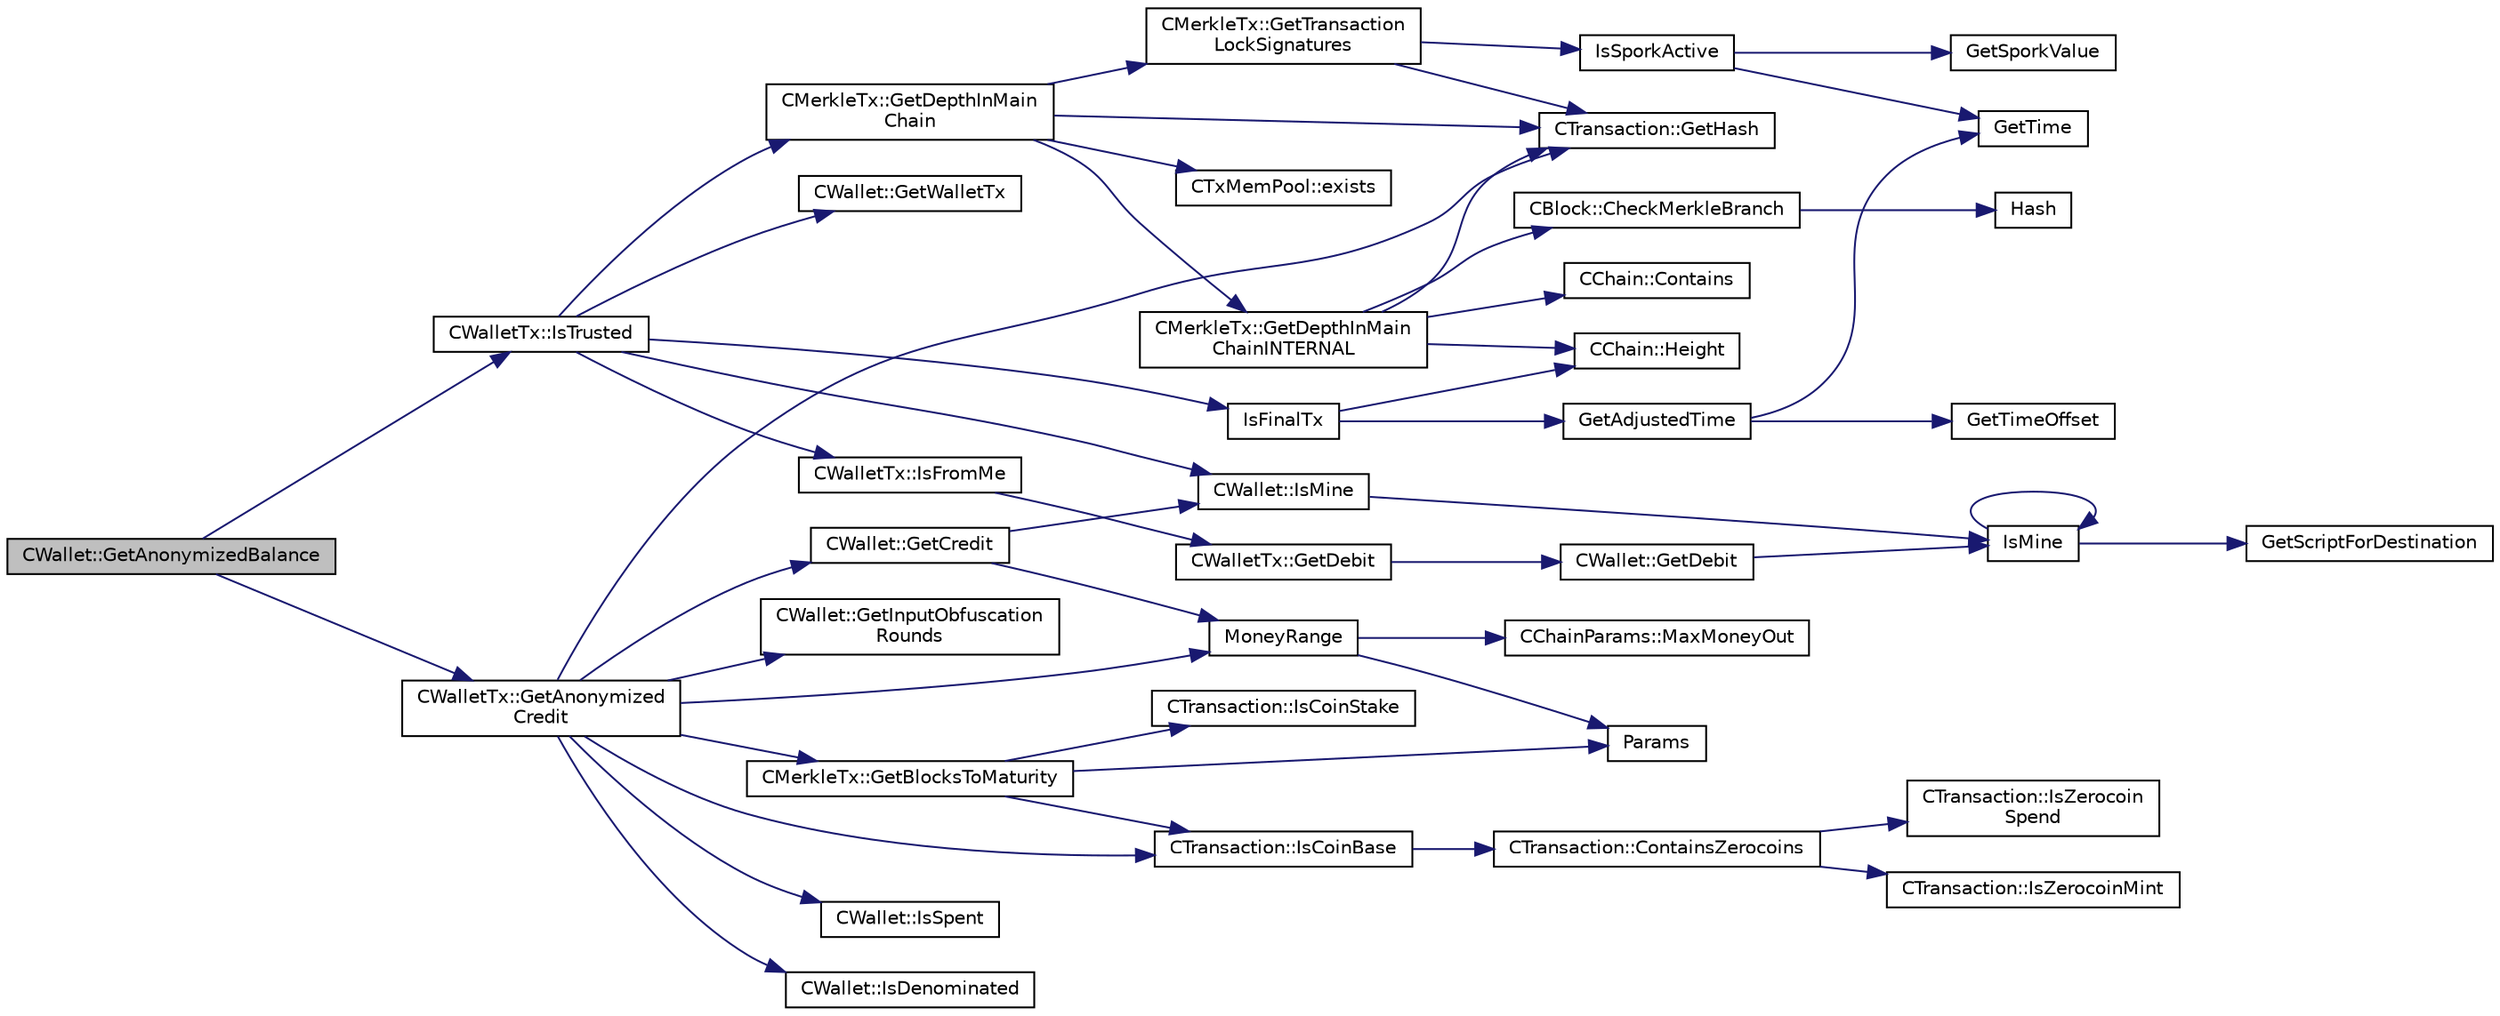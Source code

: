 digraph "CWallet::GetAnonymizedBalance"
{
  edge [fontname="Helvetica",fontsize="10",labelfontname="Helvetica",labelfontsize="10"];
  node [fontname="Helvetica",fontsize="10",shape=record];
  rankdir="LR";
  Node331 [label="CWallet::GetAnonymizedBalance",height=0.2,width=0.4,color="black", fillcolor="grey75", style="filled", fontcolor="black"];
  Node331 -> Node332 [color="midnightblue",fontsize="10",style="solid",fontname="Helvetica"];
  Node332 [label="CWalletTx::IsTrusted",height=0.2,width=0.4,color="black", fillcolor="white", style="filled",URL="$class_c_wallet_tx.html#a71efb0d5b5def8ae00a1d74b8741bfcb"];
  Node332 -> Node333 [color="midnightblue",fontsize="10",style="solid",fontname="Helvetica"];
  Node333 [label="IsFinalTx",height=0.2,width=0.4,color="black", fillcolor="white", style="filled",URL="$main_8cpp.html#adc332cd7ac94e639bb4239618341be19"];
  Node333 -> Node334 [color="midnightblue",fontsize="10",style="solid",fontname="Helvetica"];
  Node334 [label="CChain::Height",height=0.2,width=0.4,color="black", fillcolor="white", style="filled",URL="$class_c_chain.html#ad4758bc8872ce065a9579f77c3171d40",tooltip="Return the maximal height in the chain. "];
  Node333 -> Node335 [color="midnightblue",fontsize="10",style="solid",fontname="Helvetica"];
  Node335 [label="GetAdjustedTime",height=0.2,width=0.4,color="black", fillcolor="white", style="filled",URL="$timedata_8cpp.html#a09f81b9c7650f898cf3cf305b87547e6"];
  Node335 -> Node336 [color="midnightblue",fontsize="10",style="solid",fontname="Helvetica"];
  Node336 [label="GetTime",height=0.2,width=0.4,color="black", fillcolor="white", style="filled",URL="$utiltime_8cpp.html#a46fac5fba8ba905b5f9acb364f5d8c6f",tooltip="For unit testing. "];
  Node335 -> Node337 [color="midnightblue",fontsize="10",style="solid",fontname="Helvetica"];
  Node337 [label="GetTimeOffset",height=0.2,width=0.4,color="black", fillcolor="white", style="filled",URL="$timedata_8cpp.html#a50ca5344c75631267633f15cfe5e983e",tooltip="\"Never go to sea with two chronometers; take one or three.\" Our three time sources are: ..."];
  Node332 -> Node338 [color="midnightblue",fontsize="10",style="solid",fontname="Helvetica"];
  Node338 [label="CMerkleTx::GetDepthInMain\lChain",height=0.2,width=0.4,color="black", fillcolor="white", style="filled",URL="$class_c_merkle_tx.html#a5bf3a355593ecce5799de92d013149b1",tooltip="Return depth of transaction in blockchain: -1 : not in blockchain, and not in memory pool (conflicted..."];
  Node338 -> Node339 [color="midnightblue",fontsize="10",style="solid",fontname="Helvetica"];
  Node339 [label="CMerkleTx::GetDepthInMain\lChainINTERNAL",height=0.2,width=0.4,color="black", fillcolor="white", style="filled",URL="$class_c_merkle_tx.html#ada4285bcdc83c90dc5829d9902b1271c"];
  Node339 -> Node340 [color="midnightblue",fontsize="10",style="solid",fontname="Helvetica"];
  Node340 [label="CChain::Contains",height=0.2,width=0.4,color="black", fillcolor="white", style="filled",URL="$class_c_chain.html#af1786dc229c215dea7f727c11df2c8dc",tooltip="Efficiently check whether a block is present in this chain. "];
  Node339 -> Node341 [color="midnightblue",fontsize="10",style="solid",fontname="Helvetica"];
  Node341 [label="CBlock::CheckMerkleBranch",height=0.2,width=0.4,color="black", fillcolor="white", style="filled",URL="$class_c_block.html#a81684cf96f6fb6731c869865b80d1ccd"];
  Node341 -> Node342 [color="midnightblue",fontsize="10",style="solid",fontname="Helvetica"];
  Node342 [label="Hash",height=0.2,width=0.4,color="black", fillcolor="white", style="filled",URL="$hash_8h.html#a12c5e981d7f5f2850027fd5e932eff61",tooltip="Compute the 256-bit hash of a std::string. "];
  Node339 -> Node343 [color="midnightblue",fontsize="10",style="solid",fontname="Helvetica"];
  Node343 [label="CTransaction::GetHash",height=0.2,width=0.4,color="black", fillcolor="white", style="filled",URL="$class_c_transaction.html#a7efd1379de830341417c0bfa23a149aa"];
  Node339 -> Node334 [color="midnightblue",fontsize="10",style="solid",fontname="Helvetica"];
  Node338 -> Node344 [color="midnightblue",fontsize="10",style="solid",fontname="Helvetica"];
  Node344 [label="CTxMemPool::exists",height=0.2,width=0.4,color="black", fillcolor="white", style="filled",URL="$class_c_tx_mem_pool.html#adba06e79be4a1a092dd2db8290733be7"];
  Node338 -> Node343 [color="midnightblue",fontsize="10",style="solid",fontname="Helvetica"];
  Node338 -> Node345 [color="midnightblue",fontsize="10",style="solid",fontname="Helvetica"];
  Node345 [label="CMerkleTx::GetTransaction\lLockSignatures",height=0.2,width=0.4,color="black", fillcolor="white", style="filled",URL="$class_c_merkle_tx.html#a29ab20d0785095dba254ca1050ba6989"];
  Node345 -> Node346 [color="midnightblue",fontsize="10",style="solid",fontname="Helvetica"];
  Node346 [label="IsSporkActive",height=0.2,width=0.4,color="black", fillcolor="white", style="filled",URL="$spork_8cpp.html#a3305663176e21e81c80dc951a7f8ea5e"];
  Node346 -> Node347 [color="midnightblue",fontsize="10",style="solid",fontname="Helvetica"];
  Node347 [label="GetSporkValue",height=0.2,width=0.4,color="black", fillcolor="white", style="filled",URL="$spork_8cpp.html#a7125c44e1c9a54dc7c28556b3fb24a8f"];
  Node346 -> Node336 [color="midnightblue",fontsize="10",style="solid",fontname="Helvetica"];
  Node345 -> Node343 [color="midnightblue",fontsize="10",style="solid",fontname="Helvetica"];
  Node332 -> Node348 [color="midnightblue",fontsize="10",style="solid",fontname="Helvetica"];
  Node348 [label="CWalletTx::IsFromMe",height=0.2,width=0.4,color="black", fillcolor="white", style="filled",URL="$class_c_wallet_tx.html#a4b4fdec025af8171852c3eece1c2508f"];
  Node348 -> Node349 [color="midnightblue",fontsize="10",style="solid",fontname="Helvetica"];
  Node349 [label="CWalletTx::GetDebit",height=0.2,width=0.4,color="black", fillcolor="white", style="filled",URL="$class_c_wallet_tx.html#a7757c17a323e5f6f75c92acb398d3568",tooltip="filter decides which addresses will count towards the debit "];
  Node349 -> Node350 [color="midnightblue",fontsize="10",style="solid",fontname="Helvetica"];
  Node350 [label="CWallet::GetDebit",height=0.2,width=0.4,color="black", fillcolor="white", style="filled",URL="$group__map_wallet.html#ga5ab4855aac6f4b335421944403e44d6d"];
  Node350 -> Node351 [color="midnightblue",fontsize="10",style="solid",fontname="Helvetica"];
  Node351 [label="IsMine",height=0.2,width=0.4,color="black", fillcolor="white", style="filled",URL="$wallet__ismine_8cpp.html#adc59cf67d903c1ba1ef225561b85bfce"];
  Node351 -> Node352 [color="midnightblue",fontsize="10",style="solid",fontname="Helvetica"];
  Node352 [label="GetScriptForDestination",height=0.2,width=0.4,color="black", fillcolor="white", style="filled",URL="$standard_8cpp.html#ae40f28d3b46c21033f6ee1f1200d0321"];
  Node351 -> Node351 [color="midnightblue",fontsize="10",style="solid",fontname="Helvetica"];
  Node332 -> Node353 [color="midnightblue",fontsize="10",style="solid",fontname="Helvetica"];
  Node353 [label="CWallet::GetWalletTx",height=0.2,width=0.4,color="black", fillcolor="white", style="filled",URL="$group__map_wallet.html#gac496716bb889a5934fa27398aeb2330a"];
  Node332 -> Node354 [color="midnightblue",fontsize="10",style="solid",fontname="Helvetica"];
  Node354 [label="CWallet::IsMine",height=0.2,width=0.4,color="black", fillcolor="white", style="filled",URL="$group__map_wallet.html#ga4eada57edc1c443564b8cc9b853d955c"];
  Node354 -> Node351 [color="midnightblue",fontsize="10",style="solid",fontname="Helvetica"];
  Node331 -> Node355 [color="midnightblue",fontsize="10",style="solid",fontname="Helvetica"];
  Node355 [label="CWalletTx::GetAnonymized\lCredit",height=0.2,width=0.4,color="black", fillcolor="white", style="filled",URL="$class_c_wallet_tx.html#a49cae757845e1bf0cb3c8e17bd96d4a1"];
  Node355 -> Node356 [color="midnightblue",fontsize="10",style="solid",fontname="Helvetica"];
  Node356 [label="CTransaction::IsCoinBase",height=0.2,width=0.4,color="black", fillcolor="white", style="filled",URL="$class_c_transaction.html#a96256e8ac1bf79ad9c057e48c41132dd"];
  Node356 -> Node357 [color="midnightblue",fontsize="10",style="solid",fontname="Helvetica"];
  Node357 [label="CTransaction::ContainsZerocoins",height=0.2,width=0.4,color="black", fillcolor="white", style="filled",URL="$class_c_transaction.html#a613051e8e5651a7500cb455f37dd1116"];
  Node357 -> Node358 [color="midnightblue",fontsize="10",style="solid",fontname="Helvetica"];
  Node358 [label="CTransaction::IsZerocoin\lSpend",height=0.2,width=0.4,color="black", fillcolor="white", style="filled",URL="$class_c_transaction.html#a4cda5603795c5f9179d4c8bd43f809cd"];
  Node357 -> Node359 [color="midnightblue",fontsize="10",style="solid",fontname="Helvetica"];
  Node359 [label="CTransaction::IsZerocoinMint",height=0.2,width=0.4,color="black", fillcolor="white", style="filled",URL="$class_c_transaction.html#ab91efb1c2312e6feeecfbbfff11abbb1"];
  Node355 -> Node360 [color="midnightblue",fontsize="10",style="solid",fontname="Helvetica"];
  Node360 [label="CMerkleTx::GetBlocksToMaturity",height=0.2,width=0.4,color="black", fillcolor="white", style="filled",URL="$class_c_merkle_tx.html#a69ebd437f7b44169659c3527fe73b6ab"];
  Node360 -> Node356 [color="midnightblue",fontsize="10",style="solid",fontname="Helvetica"];
  Node360 -> Node361 [color="midnightblue",fontsize="10",style="solid",fontname="Helvetica"];
  Node361 [label="CTransaction::IsCoinStake",height=0.2,width=0.4,color="black", fillcolor="white", style="filled",URL="$class_c_transaction.html#ace4278a41a296d40dcf5fb2b9cf007ec"];
  Node360 -> Node362 [color="midnightblue",fontsize="10",style="solid",fontname="Helvetica"];
  Node362 [label="Params",height=0.2,width=0.4,color="black", fillcolor="white", style="filled",URL="$chainparams_8cpp.html#ace5c5b706d71a324a417dd2db394fd4a",tooltip="Return the currently selected parameters. "];
  Node355 -> Node343 [color="midnightblue",fontsize="10",style="solid",fontname="Helvetica"];
  Node355 -> Node363 [color="midnightblue",fontsize="10",style="solid",fontname="Helvetica"];
  Node363 [label="CWallet::IsSpent",height=0.2,width=0.4,color="black", fillcolor="white", style="filled",URL="$group__map_wallet.html#ga6adcf1c224ed3c3fe4b0b19f6fca75d8",tooltip="Outpoint is spent if any non-conflicted transaction spends it: "];
  Node355 -> Node364 [color="midnightblue",fontsize="10",style="solid",fontname="Helvetica"];
  Node364 [label="CWallet::IsDenominated",height=0.2,width=0.4,color="black", fillcolor="white", style="filled",URL="$group__map_wallet.html#gaadbae9ed508f11c3c2cd4c5a3ecc3477"];
  Node355 -> Node365 [color="midnightblue",fontsize="10",style="solid",fontname="Helvetica"];
  Node365 [label="CWallet::GetInputObfuscation\lRounds",height=0.2,width=0.4,color="black", fillcolor="white", style="filled",URL="$group__map_wallet.html#ga2499e2b6e6a5bcdd4da4c30c5705329f"];
  Node355 -> Node366 [color="midnightblue",fontsize="10",style="solid",fontname="Helvetica"];
  Node366 [label="CWallet::GetCredit",height=0.2,width=0.4,color="black", fillcolor="white", style="filled",URL="$class_c_wallet.html#aa60b69c7d4ea6063ed83b13d7c6fe695"];
  Node366 -> Node367 [color="midnightblue",fontsize="10",style="solid",fontname="Helvetica"];
  Node367 [label="MoneyRange",height=0.2,width=0.4,color="black", fillcolor="white", style="filled",URL="$main_8cpp.html#a0529385ca34689843ef65d844a67c945"];
  Node367 -> Node362 [color="midnightblue",fontsize="10",style="solid",fontname="Helvetica"];
  Node367 -> Node368 [color="midnightblue",fontsize="10",style="solid",fontname="Helvetica"];
  Node368 [label="CChainParams::MaxMoneyOut",height=0.2,width=0.4,color="black", fillcolor="white", style="filled",URL="$class_c_chain_params.html#a82190f02d83daee6823362e3c25848d0"];
  Node366 -> Node354 [color="midnightblue",fontsize="10",style="solid",fontname="Helvetica"];
  Node355 -> Node367 [color="midnightblue",fontsize="10",style="solid",fontname="Helvetica"];
}

